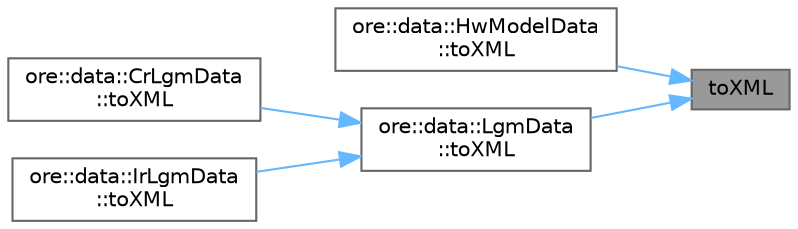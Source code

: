 digraph "toXML"
{
 // INTERACTIVE_SVG=YES
 // LATEX_PDF_SIZE
  bgcolor="transparent";
  edge [fontname=Helvetica,fontsize=10,labelfontname=Helvetica,labelfontsize=10];
  node [fontname=Helvetica,fontsize=10,shape=box,height=0.2,width=0.4];
  rankdir="RL";
  Node1 [label="toXML",height=0.2,width=0.4,color="gray40", fillcolor="grey60", style="filled", fontcolor="black",tooltip=" "];
  Node1 -> Node2 [dir="back",color="steelblue1",style="solid"];
  Node2 [label="ore::data::HwModelData\l::toXML",height=0.2,width=0.4,color="grey40", fillcolor="white", style="filled",URL="$classore_1_1data_1_1_hw_model_data.html#a7efefb9270d6c4933e4c96de0771f17a",tooltip=" "];
  Node1 -> Node3 [dir="back",color="steelblue1",style="solid"];
  Node3 [label="ore::data::LgmData\l::toXML",height=0.2,width=0.4,color="grey40", fillcolor="white", style="filled",URL="$classore_1_1data_1_1_lgm_data.html#a7efefb9270d6c4933e4c96de0771f17a",tooltip=" "];
  Node3 -> Node4 [dir="back",color="steelblue1",style="solid"];
  Node4 [label="ore::data::CrLgmData\l::toXML",height=0.2,width=0.4,color="grey40", fillcolor="white", style="filled",URL="$classore_1_1data_1_1_cr_lgm_data.html#a7efefb9270d6c4933e4c96de0771f17a",tooltip=" "];
  Node3 -> Node5 [dir="back",color="steelblue1",style="solid"];
  Node5 [label="ore::data::IrLgmData\l::toXML",height=0.2,width=0.4,color="grey40", fillcolor="white", style="filled",URL="$classore_1_1data_1_1_ir_lgm_data.html#a7efefb9270d6c4933e4c96de0771f17a",tooltip=" "];
}
